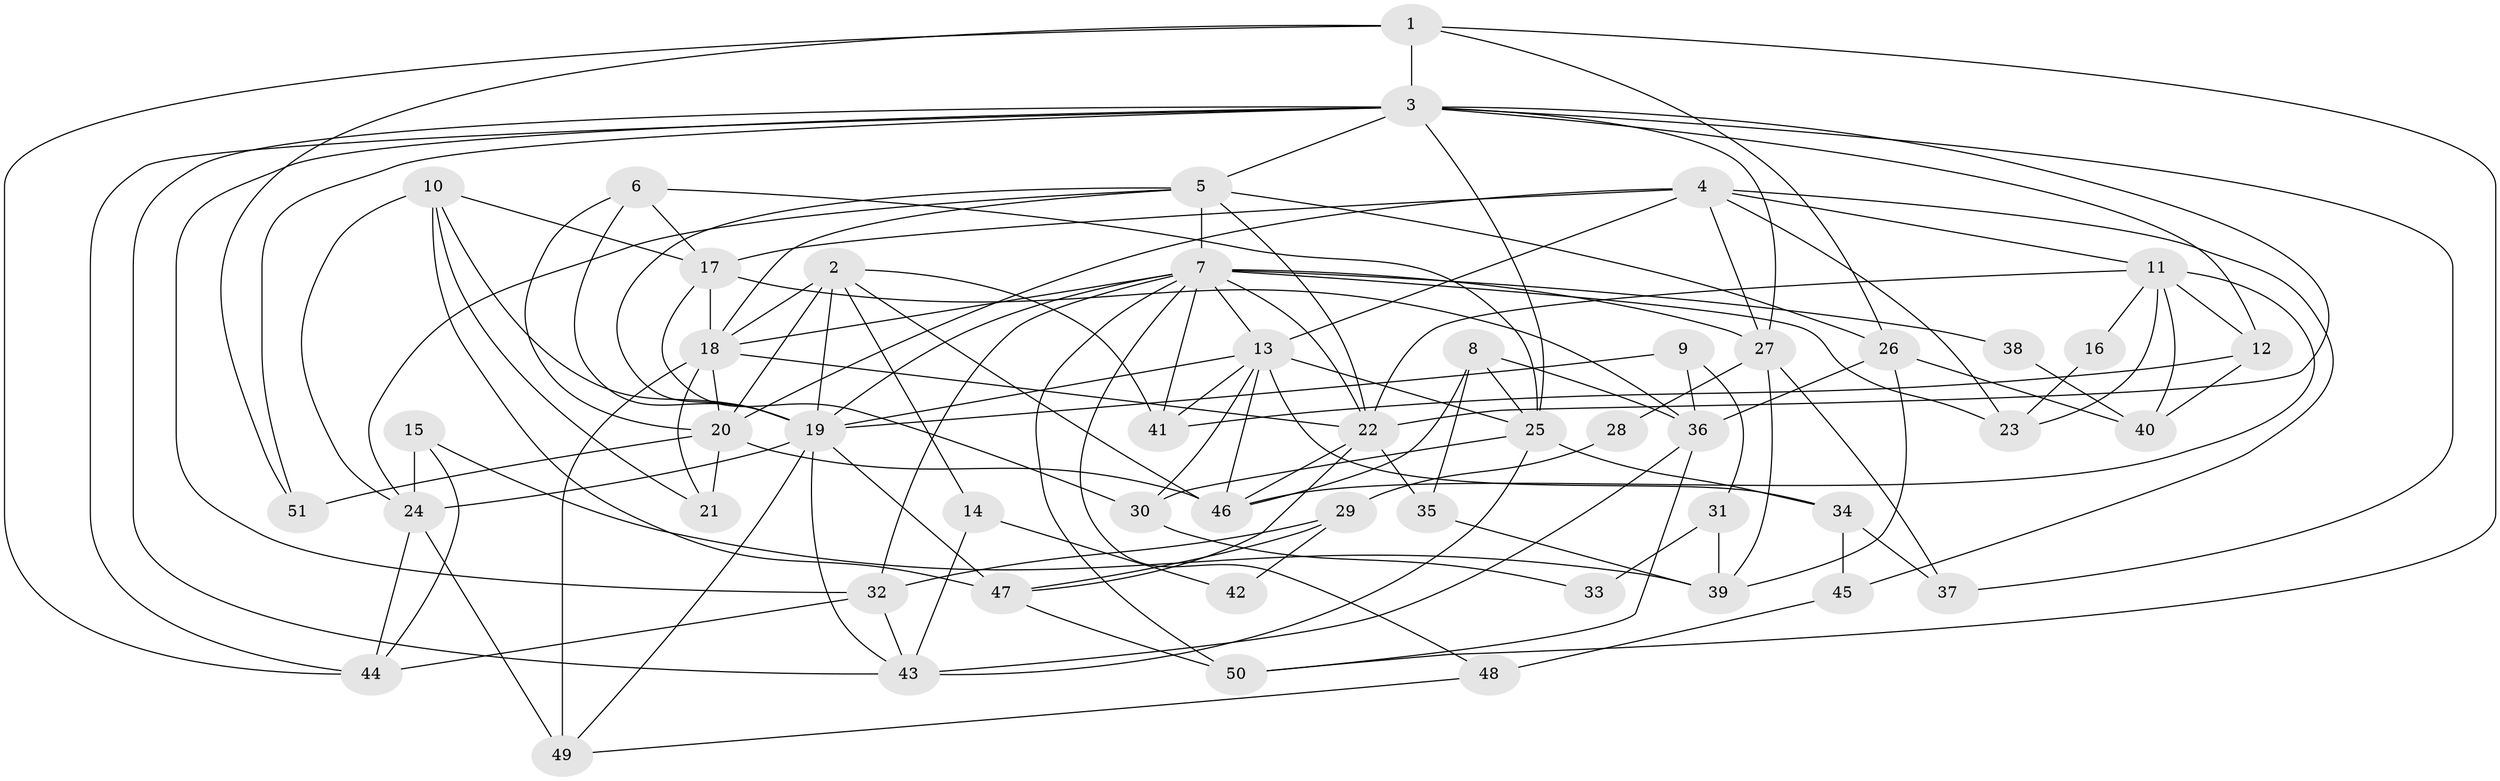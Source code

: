 // original degree distribution, {5: 0.1782178217821782, 6: 0.06930693069306931, 3: 0.32673267326732675, 4: 0.297029702970297, 8: 0.019801980198019802, 7: 0.0297029702970297, 2: 0.07920792079207921}
// Generated by graph-tools (version 1.1) at 2025/36/03/09/25 02:36:01]
// undirected, 51 vertices, 127 edges
graph export_dot {
graph [start="1"]
  node [color=gray90,style=filled];
  1;
  2;
  3;
  4;
  5;
  6;
  7;
  8;
  9;
  10;
  11;
  12;
  13;
  14;
  15;
  16;
  17;
  18;
  19;
  20;
  21;
  22;
  23;
  24;
  25;
  26;
  27;
  28;
  29;
  30;
  31;
  32;
  33;
  34;
  35;
  36;
  37;
  38;
  39;
  40;
  41;
  42;
  43;
  44;
  45;
  46;
  47;
  48;
  49;
  50;
  51;
  1 -- 3 [weight=1.0];
  1 -- 26 [weight=1.0];
  1 -- 44 [weight=1.0];
  1 -- 50 [weight=1.0];
  1 -- 51 [weight=1.0];
  2 -- 14 [weight=1.0];
  2 -- 18 [weight=1.0];
  2 -- 19 [weight=2.0];
  2 -- 20 [weight=1.0];
  2 -- 41 [weight=1.0];
  2 -- 46 [weight=1.0];
  3 -- 5 [weight=1.0];
  3 -- 12 [weight=1.0];
  3 -- 22 [weight=1.0];
  3 -- 25 [weight=1.0];
  3 -- 27 [weight=1.0];
  3 -- 32 [weight=1.0];
  3 -- 37 [weight=1.0];
  3 -- 43 [weight=1.0];
  3 -- 44 [weight=1.0];
  3 -- 51 [weight=1.0];
  4 -- 11 [weight=1.0];
  4 -- 13 [weight=1.0];
  4 -- 17 [weight=2.0];
  4 -- 20 [weight=1.0];
  4 -- 23 [weight=2.0];
  4 -- 27 [weight=1.0];
  4 -- 45 [weight=1.0];
  5 -- 7 [weight=1.0];
  5 -- 18 [weight=1.0];
  5 -- 19 [weight=1.0];
  5 -- 22 [weight=1.0];
  5 -- 24 [weight=1.0];
  5 -- 26 [weight=1.0];
  6 -- 17 [weight=1.0];
  6 -- 19 [weight=1.0];
  6 -- 20 [weight=1.0];
  6 -- 25 [weight=1.0];
  7 -- 13 [weight=1.0];
  7 -- 18 [weight=1.0];
  7 -- 19 [weight=2.0];
  7 -- 22 [weight=1.0];
  7 -- 23 [weight=2.0];
  7 -- 27 [weight=1.0];
  7 -- 32 [weight=1.0];
  7 -- 38 [weight=1.0];
  7 -- 41 [weight=1.0];
  7 -- 48 [weight=1.0];
  7 -- 50 [weight=1.0];
  8 -- 25 [weight=1.0];
  8 -- 35 [weight=1.0];
  8 -- 36 [weight=1.0];
  8 -- 46 [weight=1.0];
  9 -- 19 [weight=1.0];
  9 -- 31 [weight=1.0];
  9 -- 36 [weight=1.0];
  10 -- 17 [weight=1.0];
  10 -- 19 [weight=2.0];
  10 -- 21 [weight=1.0];
  10 -- 24 [weight=1.0];
  10 -- 47 [weight=1.0];
  11 -- 12 [weight=2.0];
  11 -- 16 [weight=1.0];
  11 -- 22 [weight=1.0];
  11 -- 23 [weight=2.0];
  11 -- 40 [weight=1.0];
  11 -- 46 [weight=1.0];
  12 -- 40 [weight=1.0];
  12 -- 41 [weight=1.0];
  13 -- 19 [weight=1.0];
  13 -- 25 [weight=1.0];
  13 -- 30 [weight=1.0];
  13 -- 34 [weight=1.0];
  13 -- 41 [weight=1.0];
  13 -- 46 [weight=1.0];
  14 -- 42 [weight=1.0];
  14 -- 43 [weight=1.0];
  15 -- 24 [weight=1.0];
  15 -- 39 [weight=1.0];
  15 -- 44 [weight=1.0];
  16 -- 23 [weight=1.0];
  17 -- 18 [weight=2.0];
  17 -- 30 [weight=1.0];
  17 -- 36 [weight=1.0];
  18 -- 20 [weight=1.0];
  18 -- 21 [weight=1.0];
  18 -- 22 [weight=1.0];
  18 -- 49 [weight=2.0];
  19 -- 24 [weight=3.0];
  19 -- 43 [weight=2.0];
  19 -- 47 [weight=2.0];
  19 -- 49 [weight=1.0];
  20 -- 21 [weight=1.0];
  20 -- 46 [weight=1.0];
  20 -- 51 [weight=2.0];
  22 -- 35 [weight=1.0];
  22 -- 46 [weight=1.0];
  22 -- 47 [weight=1.0];
  24 -- 44 [weight=1.0];
  24 -- 49 [weight=1.0];
  25 -- 30 [weight=1.0];
  25 -- 34 [weight=2.0];
  25 -- 43 [weight=2.0];
  26 -- 36 [weight=1.0];
  26 -- 39 [weight=1.0];
  26 -- 40 [weight=1.0];
  27 -- 28 [weight=1.0];
  27 -- 37 [weight=1.0];
  27 -- 39 [weight=1.0];
  28 -- 29 [weight=1.0];
  29 -- 32 [weight=1.0];
  29 -- 42 [weight=1.0];
  29 -- 47 [weight=1.0];
  30 -- 33 [weight=1.0];
  31 -- 33 [weight=1.0];
  31 -- 39 [weight=1.0];
  32 -- 43 [weight=1.0];
  32 -- 44 [weight=1.0];
  34 -- 37 [weight=1.0];
  34 -- 45 [weight=1.0];
  35 -- 39 [weight=1.0];
  36 -- 43 [weight=1.0];
  36 -- 50 [weight=1.0];
  38 -- 40 [weight=1.0];
  45 -- 48 [weight=1.0];
  47 -- 50 [weight=1.0];
  48 -- 49 [weight=1.0];
}
